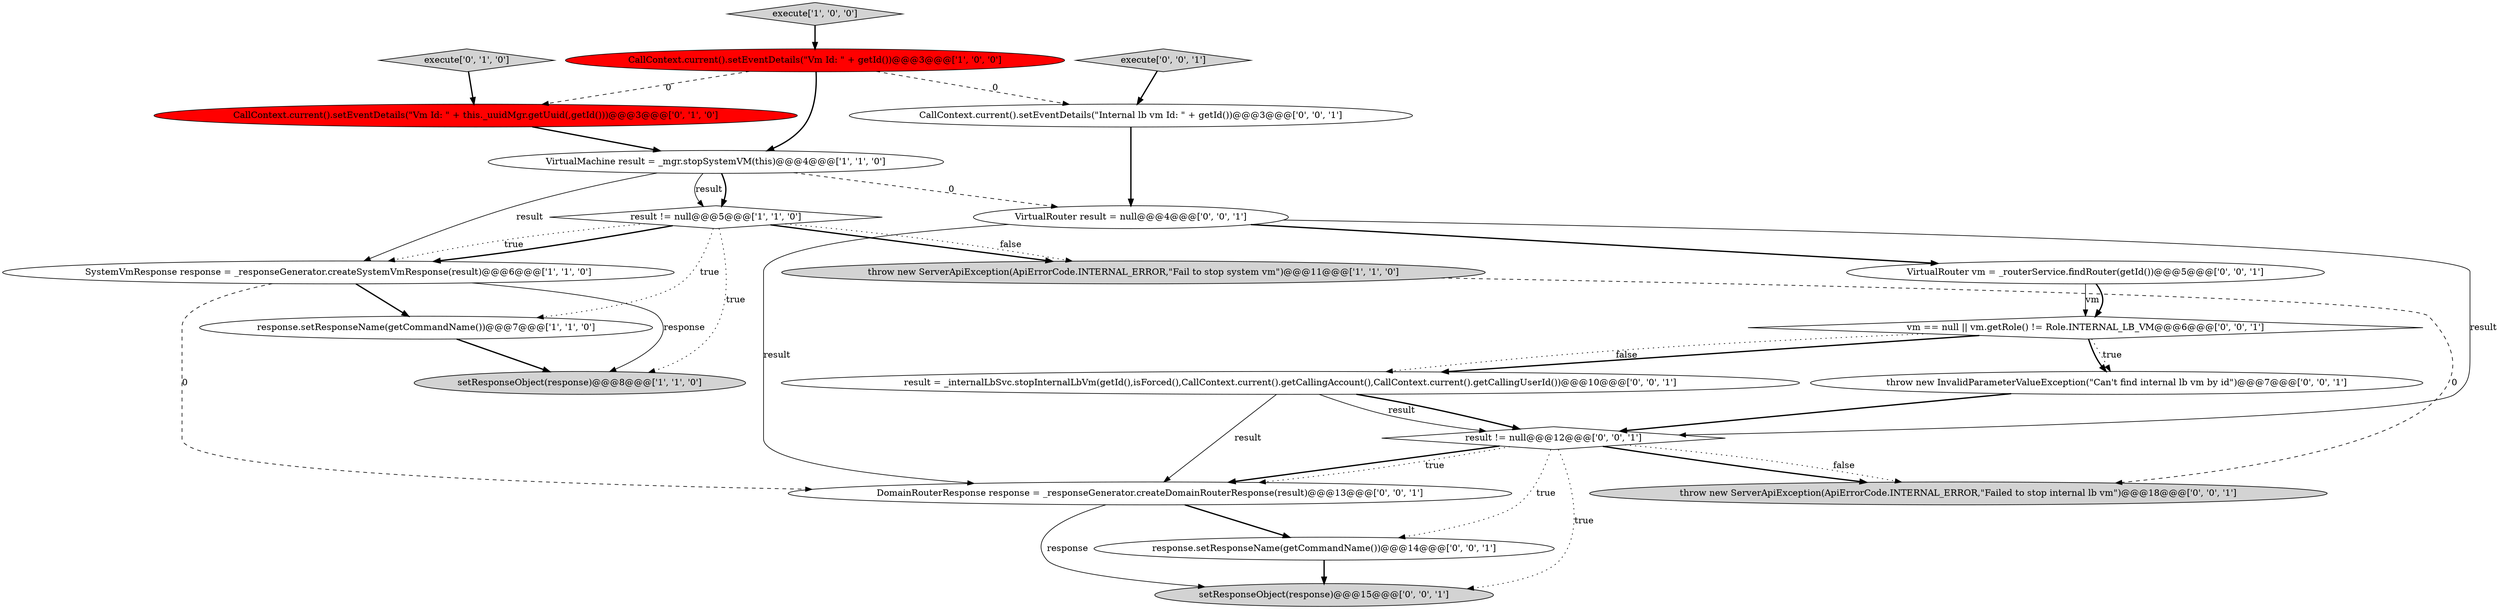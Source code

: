 digraph {
13 [style = filled, label = "VirtualRouter result = null@@@4@@@['0', '0', '1']", fillcolor = white, shape = ellipse image = "AAA0AAABBB3BBB"];
19 [style = filled, label = "setResponseObject(response)@@@15@@@['0', '0', '1']", fillcolor = lightgray, shape = ellipse image = "AAA0AAABBB3BBB"];
10 [style = filled, label = "execute['0', '0', '1']", fillcolor = lightgray, shape = diamond image = "AAA0AAABBB3BBB"];
14 [style = filled, label = "DomainRouterResponse response = _responseGenerator.createDomainRouterResponse(result)@@@13@@@['0', '0', '1']", fillcolor = white, shape = ellipse image = "AAA0AAABBB3BBB"];
4 [style = filled, label = "result != null@@@5@@@['1', '1', '0']", fillcolor = white, shape = diamond image = "AAA0AAABBB1BBB"];
3 [style = filled, label = "VirtualMachine result = _mgr.stopSystemVM(this)@@@4@@@['1', '1', '0']", fillcolor = white, shape = ellipse image = "AAA0AAABBB1BBB"];
1 [style = filled, label = "setResponseObject(response)@@@8@@@['1', '1', '0']", fillcolor = lightgray, shape = ellipse image = "AAA0AAABBB1BBB"];
9 [style = filled, label = "execute['0', '1', '0']", fillcolor = lightgray, shape = diamond image = "AAA0AAABBB2BBB"];
17 [style = filled, label = "CallContext.current().setEventDetails(\"Internal lb vm Id: \" + getId())@@@3@@@['0', '0', '1']", fillcolor = white, shape = ellipse image = "AAA0AAABBB3BBB"];
16 [style = filled, label = "response.setResponseName(getCommandName())@@@14@@@['0', '0', '1']", fillcolor = white, shape = ellipse image = "AAA0AAABBB3BBB"];
20 [style = filled, label = "vm == null || vm.getRole() != Role.INTERNAL_LB_VM@@@6@@@['0', '0', '1']", fillcolor = white, shape = diamond image = "AAA0AAABBB3BBB"];
21 [style = filled, label = "VirtualRouter vm = _routerService.findRouter(getId())@@@5@@@['0', '0', '1']", fillcolor = white, shape = ellipse image = "AAA0AAABBB3BBB"];
5 [style = filled, label = "execute['1', '0', '0']", fillcolor = lightgray, shape = diamond image = "AAA0AAABBB1BBB"];
15 [style = filled, label = "throw new InvalidParameterValueException(\"Can't find internal lb vm by id\")@@@7@@@['0', '0', '1']", fillcolor = white, shape = ellipse image = "AAA0AAABBB3BBB"];
8 [style = filled, label = "CallContext.current().setEventDetails(\"Vm Id: \" + this._uuidMgr.getUuid(,getId()))@@@3@@@['0', '1', '0']", fillcolor = red, shape = ellipse image = "AAA1AAABBB2BBB"];
12 [style = filled, label = "throw new ServerApiException(ApiErrorCode.INTERNAL_ERROR,\"Failed to stop internal lb vm\")@@@18@@@['0', '0', '1']", fillcolor = lightgray, shape = ellipse image = "AAA0AAABBB3BBB"];
0 [style = filled, label = "response.setResponseName(getCommandName())@@@7@@@['1', '1', '0']", fillcolor = white, shape = ellipse image = "AAA0AAABBB1BBB"];
2 [style = filled, label = "SystemVmResponse response = _responseGenerator.createSystemVmResponse(result)@@@6@@@['1', '1', '0']", fillcolor = white, shape = ellipse image = "AAA0AAABBB1BBB"];
18 [style = filled, label = "result = _internalLbSvc.stopInternalLbVm(getId(),isForced(),CallContext.current().getCallingAccount(),CallContext.current().getCallingUserId())@@@10@@@['0', '0', '1']", fillcolor = white, shape = ellipse image = "AAA0AAABBB3BBB"];
7 [style = filled, label = "CallContext.current().setEventDetails(\"Vm Id: \" + getId())@@@3@@@['1', '0', '0']", fillcolor = red, shape = ellipse image = "AAA1AAABBB1BBB"];
11 [style = filled, label = "result != null@@@12@@@['0', '0', '1']", fillcolor = white, shape = diamond image = "AAA0AAABBB3BBB"];
6 [style = filled, label = "throw new ServerApiException(ApiErrorCode.INTERNAL_ERROR,\"Fail to stop system vm\")@@@11@@@['1', '1', '0']", fillcolor = lightgray, shape = ellipse image = "AAA0AAABBB1BBB"];
14->16 [style = bold, label=""];
21->20 [style = solid, label="vm"];
14->19 [style = solid, label="response"];
2->1 [style = solid, label="response"];
11->14 [style = bold, label=""];
4->6 [style = bold, label=""];
4->1 [style = dotted, label="true"];
11->12 [style = dotted, label="false"];
7->17 [style = dashed, label="0"];
13->14 [style = solid, label="result"];
4->0 [style = dotted, label="true"];
18->11 [style = bold, label=""];
8->3 [style = bold, label=""];
11->14 [style = dotted, label="true"];
7->8 [style = dashed, label="0"];
18->14 [style = solid, label="result"];
13->11 [style = solid, label="result"];
11->12 [style = bold, label=""];
10->17 [style = bold, label=""];
4->2 [style = bold, label=""];
16->19 [style = bold, label=""];
9->8 [style = bold, label=""];
3->13 [style = dashed, label="0"];
3->4 [style = bold, label=""];
4->6 [style = dotted, label="false"];
7->3 [style = bold, label=""];
4->2 [style = dotted, label="true"];
6->12 [style = dashed, label="0"];
3->2 [style = solid, label="result"];
20->18 [style = bold, label=""];
2->0 [style = bold, label=""];
21->20 [style = bold, label=""];
15->11 [style = bold, label=""];
2->14 [style = dashed, label="0"];
0->1 [style = bold, label=""];
18->11 [style = solid, label="result"];
11->16 [style = dotted, label="true"];
5->7 [style = bold, label=""];
17->13 [style = bold, label=""];
11->19 [style = dotted, label="true"];
20->18 [style = dotted, label="false"];
13->21 [style = bold, label=""];
20->15 [style = bold, label=""];
3->4 [style = solid, label="result"];
20->15 [style = dotted, label="true"];
}
